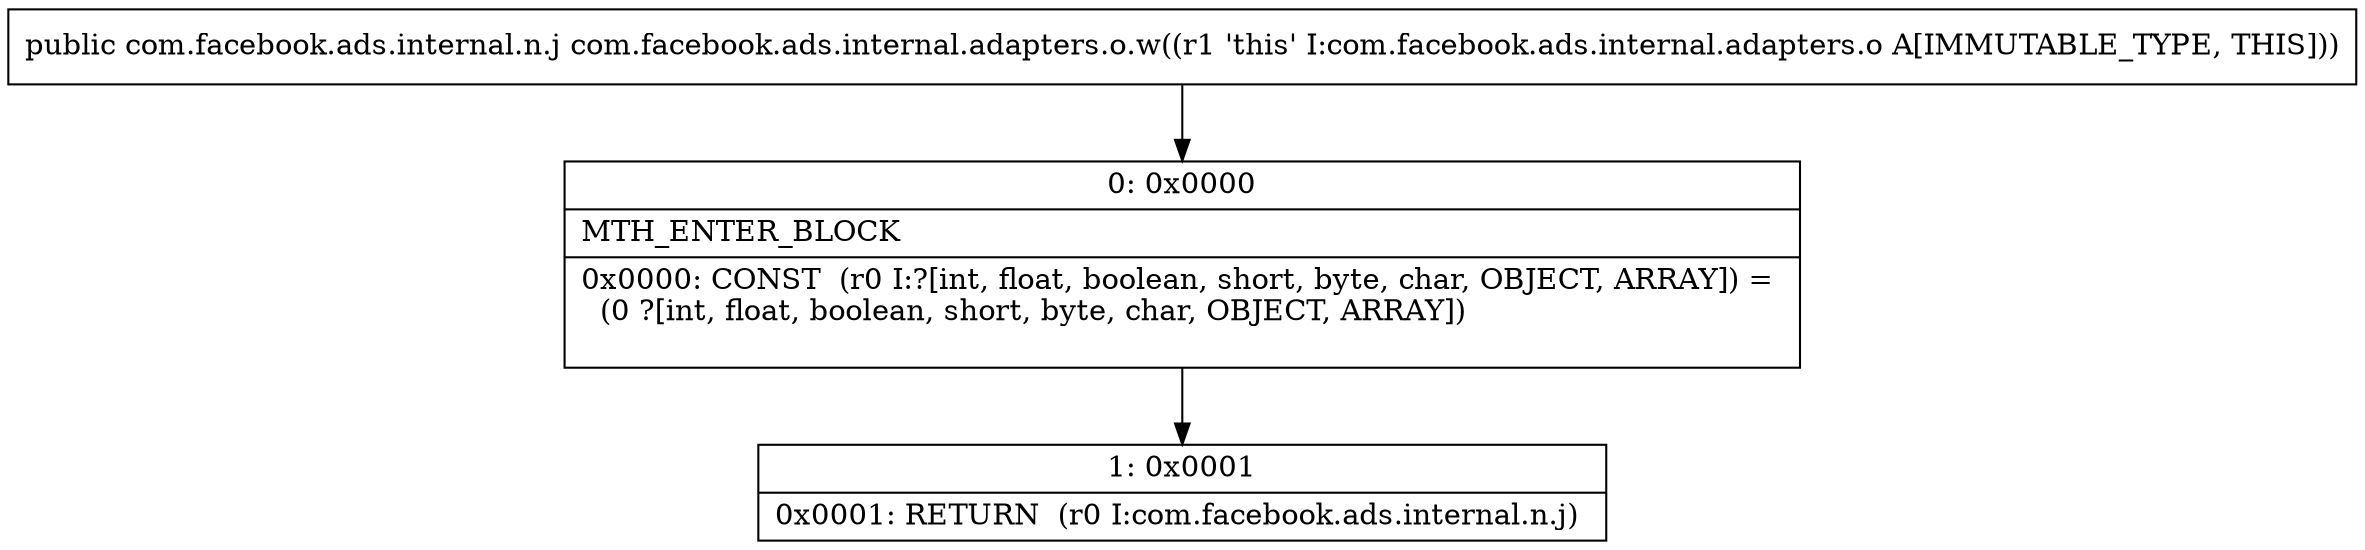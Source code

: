 digraph "CFG forcom.facebook.ads.internal.adapters.o.w()Lcom\/facebook\/ads\/internal\/n\/j;" {
Node_0 [shape=record,label="{0\:\ 0x0000|MTH_ENTER_BLOCK\l|0x0000: CONST  (r0 I:?[int, float, boolean, short, byte, char, OBJECT, ARRAY]) = \l  (0 ?[int, float, boolean, short, byte, char, OBJECT, ARRAY])\l \l}"];
Node_1 [shape=record,label="{1\:\ 0x0001|0x0001: RETURN  (r0 I:com.facebook.ads.internal.n.j) \l}"];
MethodNode[shape=record,label="{public com.facebook.ads.internal.n.j com.facebook.ads.internal.adapters.o.w((r1 'this' I:com.facebook.ads.internal.adapters.o A[IMMUTABLE_TYPE, THIS])) }"];
MethodNode -> Node_0;
Node_0 -> Node_1;
}

